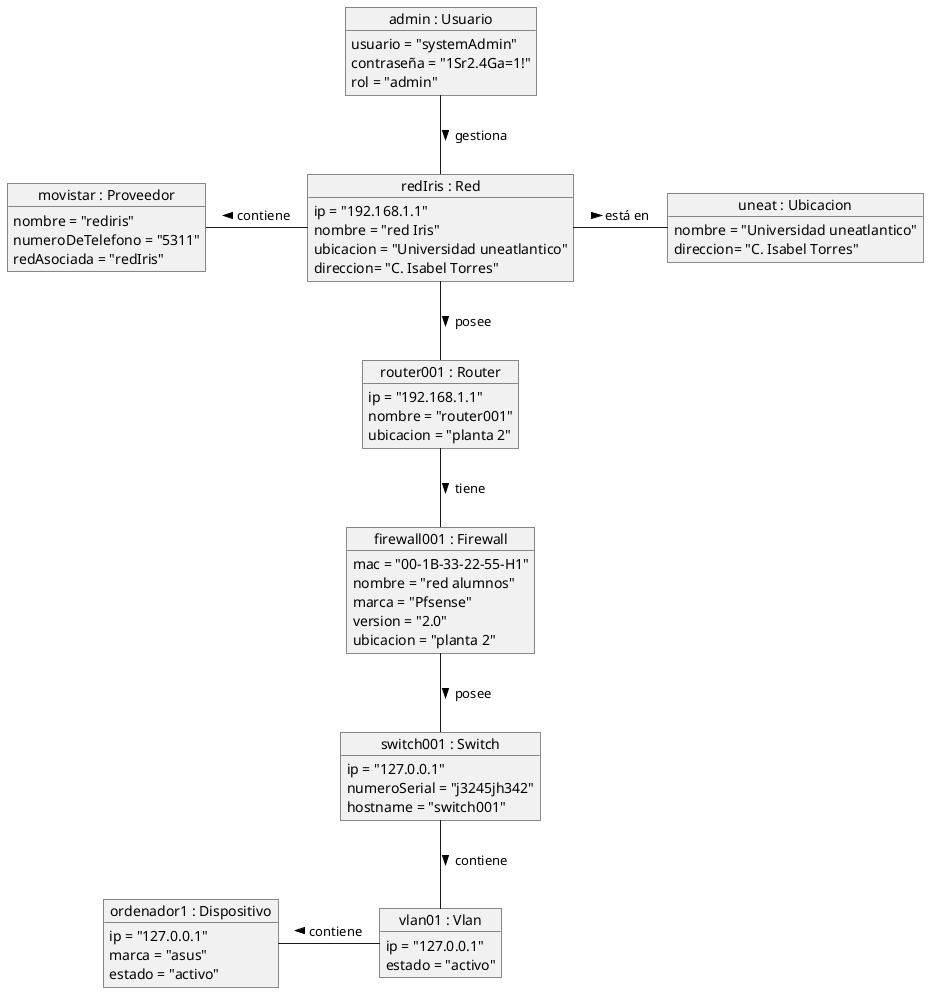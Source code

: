 @startuml proyecto

object "admin : Usuario" as admin {
    usuario = "systemAdmin"
    contraseña = "1Sr2.4Ga=1!"
    rol = "admin"
}

object "redIris : Red" as red1 {
ip = "192.168.1.1"
nombre = "red Iris"
ubicacion = "Universidad uneatlantico"
direccion= "C. Isabel Torres"
}

object "router001 : Router" as router {
ip = "192.168.1.1"
nombre = "router001"
ubicacion = "planta 2"
}

object "uneat : Ubicacion" as uneat {
nombre = "Universidad uneatlantico"
direccion= "C. Isabel Torres"
}

object "movistar : Proveedor" as redIris {
nombre = "rediris"
numeroDeTelefono = "5311"
redAsociada = "redIris"
}

object "firewall001 : Firewall" as firewall {
mac = "00-1B-33-22-55-H1"
nombre = "red alumnos"
marca = "Pfsense"
version = "2.0"
ubicacion = "planta 2"
}

object "switch001 : Switch" as switch {
    ip = "127.0.0.1"
    numeroSerial = "j3245jh342"
    hostname = "switch001"
}

object "vlan01 : Vlan" as vlan {
    ip = "127.0.0.1"
    estado = "activo"
}

object "ordenador1 : Dispositivo" as ordenador1 {
    ip = "127.0.0.1"
    marca = "asus"
    estado = "activo"
}

admin -d- red1: gestiona >
red1 -- router: posee >
router -- firewall: tiene >
red1 -l- redIris: contiene >
red1 -r- uneat: está en >
firewall -- switch: posee >
switch -- vlan: contiene >
vlan -l- ordenador1: contiene >

@enduml